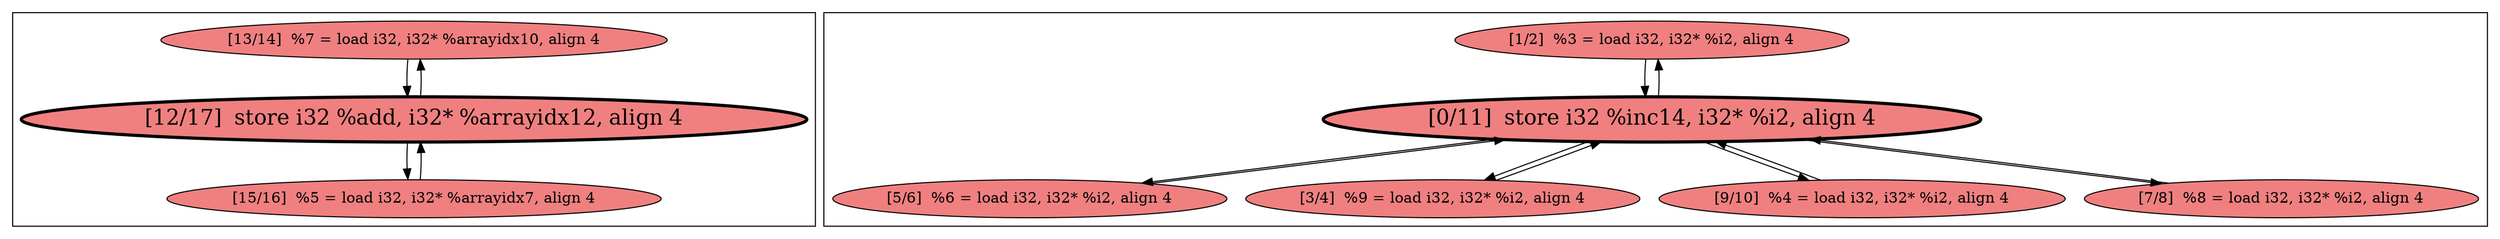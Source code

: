 
digraph G {





subgraph cluster1 {


node122 [fillcolor=lightcoral,label="[13/14]  %7 = load i32, i32* %arrayidx10, align 4",shape=ellipse,style=filled ]
node120 [fillcolor=lightcoral,label="[15/16]  %5 = load i32, i32* %arrayidx7, align 4",shape=ellipse,style=filled ]
node121 [penwidth=3.0,fontsize=20,fillcolor=lightcoral,label="[12/17]  store i32 %add, i32* %arrayidx12, align 4",shape=ellipse,style=filled ]

node121->node120 [ ]
node120->node121 [ ]
node122->node121 [ ]
node121->node122 [ ]


}

subgraph cluster0 {


node119 [fillcolor=lightcoral,label="[1/2]  %3 = load i32, i32* %i2, align 4",shape=ellipse,style=filled ]
node118 [penwidth=3.0,fontsize=20,fillcolor=lightcoral,label="[0/11]  store i32 %inc14, i32* %i2, align 4",shape=ellipse,style=filled ]
node116 [fillcolor=lightcoral,label="[5/6]  %6 = load i32, i32* %i2, align 4",shape=ellipse,style=filled ]
node117 [fillcolor=lightcoral,label="[3/4]  %9 = load i32, i32* %i2, align 4",shape=ellipse,style=filled ]
node114 [fillcolor=lightcoral,label="[9/10]  %4 = load i32, i32* %i2, align 4",shape=ellipse,style=filled ]
node115 [fillcolor=lightcoral,label="[7/8]  %8 = load i32, i32* %i2, align 4",shape=ellipse,style=filled ]

node118->node116 [ ]
node118->node119 [ ]
node115->node118 [ ]
node116->node118 [ ]
node118->node117 [ ]
node118->node115 [ ]
node117->node118 [ ]
node114->node118 [ ]
node119->node118 [ ]
node118->node114 [ ]


}

}

